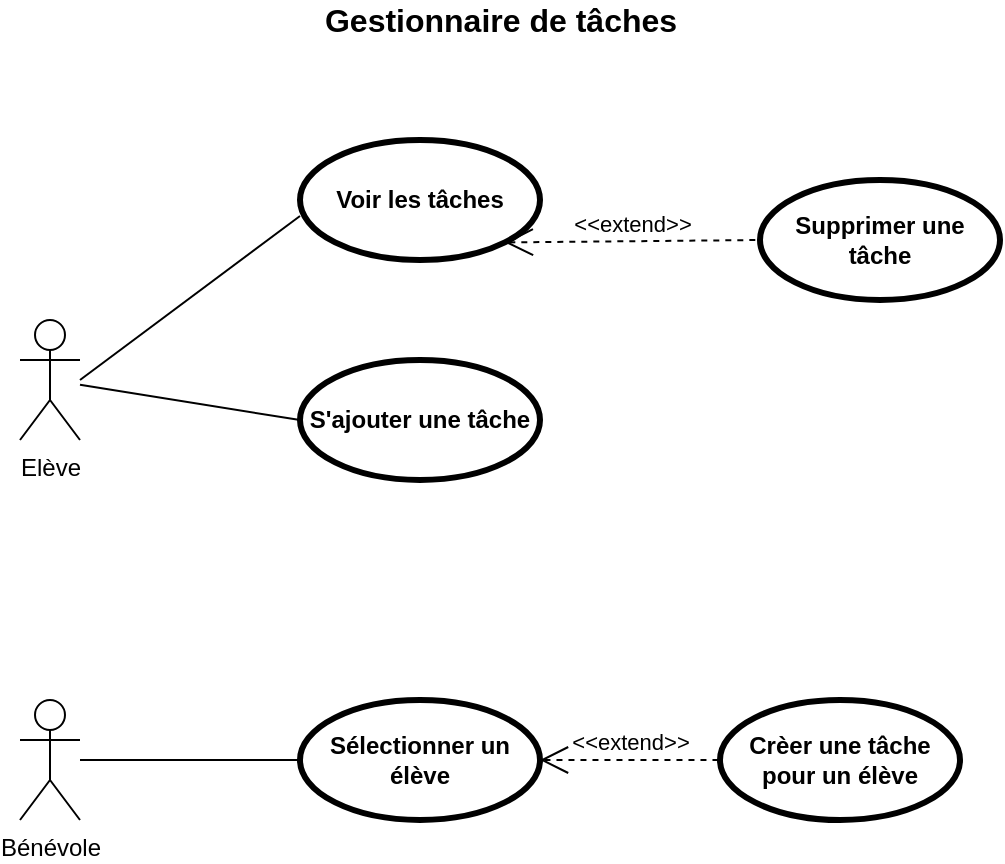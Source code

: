 <mxfile version="20.0.1" type="github">
  <diagram id="wpccjwFJa_wh-Vl-M0VJ" name="Page-1">
    <mxGraphModel dx="1422" dy="794" grid="1" gridSize="10" guides="1" tooltips="1" connect="1" arrows="1" fold="1" page="1" pageScale="1" pageWidth="827" pageHeight="1169" math="0" shadow="0">
      <root>
        <mxCell id="0" />
        <mxCell id="1" parent="0" />
        <mxCell id="4h-IRqhfVynDs1-3WfUB-1" value="Bénévole" style="shape=umlActor;html=1;verticalLabelPosition=bottom;verticalAlign=top;align=center;" parent="1" vertex="1">
          <mxGeometry x="120" y="430" width="30" height="60" as="geometry" />
        </mxCell>
        <mxCell id="4h-IRqhfVynDs1-3WfUB-2" value="Elève" style="shape=umlActor;html=1;verticalLabelPosition=bottom;verticalAlign=top;align=center;" parent="1" vertex="1">
          <mxGeometry x="120" y="240" width="30" height="60" as="geometry" />
        </mxCell>
        <mxCell id="4h-IRqhfVynDs1-3WfUB-3" value="Voir les tâches" style="shape=ellipse;html=1;strokeWidth=3;fontStyle=1;whiteSpace=wrap;align=center;perimeter=ellipsePerimeter;" parent="1" vertex="1">
          <mxGeometry x="260" y="150" width="120" height="60" as="geometry" />
        </mxCell>
        <mxCell id="4h-IRqhfVynDs1-3WfUB-4" value="S&#39;ajouter une tâche" style="shape=ellipse;html=1;strokeWidth=3;fontStyle=1;whiteSpace=wrap;align=center;perimeter=ellipsePerimeter;" parent="1" vertex="1">
          <mxGeometry x="260" y="260" width="120" height="60" as="geometry" />
        </mxCell>
        <mxCell id="4h-IRqhfVynDs1-3WfUB-5" value="Sélectionner un élève" style="shape=ellipse;html=1;strokeWidth=3;fontStyle=1;whiteSpace=wrap;align=center;perimeter=ellipsePerimeter;" parent="1" vertex="1">
          <mxGeometry x="260" y="430" width="120" height="60" as="geometry" />
        </mxCell>
        <mxCell id="4h-IRqhfVynDs1-3WfUB-7" value="Supprimer une tâche" style="shape=ellipse;html=1;strokeWidth=3;fontStyle=1;whiteSpace=wrap;align=center;perimeter=ellipsePerimeter;" parent="1" vertex="1">
          <mxGeometry x="490" y="170" width="120" height="60" as="geometry" />
        </mxCell>
        <mxCell id="4h-IRqhfVynDs1-3WfUB-8" value="&amp;lt;&amp;lt;extend&amp;gt;&amp;gt;" style="edgeStyle=none;html=1;startArrow=open;endArrow=none;startSize=12;verticalAlign=bottom;dashed=1;labelBackgroundColor=none;rounded=0;exitX=1;exitY=1;exitDx=0;exitDy=0;entryX=0;entryY=0.5;entryDx=0;entryDy=0;" parent="1" source="4h-IRqhfVynDs1-3WfUB-3" target="4h-IRqhfVynDs1-3WfUB-7" edge="1">
          <mxGeometry width="160" relative="1" as="geometry">
            <mxPoint x="330" y="390" as="sourcePoint" />
            <mxPoint x="490" y="390" as="targetPoint" />
          </mxGeometry>
        </mxCell>
        <mxCell id="4h-IRqhfVynDs1-3WfUB-10" value="" style="edgeStyle=none;html=1;endArrow=none;verticalAlign=bottom;rounded=0;entryX=0;entryY=0.633;entryDx=0;entryDy=0;entryPerimeter=0;" parent="1" target="4h-IRqhfVynDs1-3WfUB-3" edge="1">
          <mxGeometry width="160" relative="1" as="geometry">
            <mxPoint x="150" y="270" as="sourcePoint" />
            <mxPoint x="490" y="390" as="targetPoint" />
          </mxGeometry>
        </mxCell>
        <mxCell id="4h-IRqhfVynDs1-3WfUB-11" value="" style="edgeStyle=none;html=1;endArrow=none;verticalAlign=bottom;rounded=0;entryX=0;entryY=0.5;entryDx=0;entryDy=0;" parent="1" source="4h-IRqhfVynDs1-3WfUB-2" target="4h-IRqhfVynDs1-3WfUB-4" edge="1">
          <mxGeometry width="160" relative="1" as="geometry">
            <mxPoint x="330" y="390" as="sourcePoint" />
            <mxPoint x="490" y="390" as="targetPoint" />
          </mxGeometry>
        </mxCell>
        <mxCell id="4h-IRqhfVynDs1-3WfUB-12" value="" style="edgeStyle=none;html=1;endArrow=none;verticalAlign=bottom;rounded=0;entryX=0;entryY=0.5;entryDx=0;entryDy=0;" parent="1" source="4h-IRqhfVynDs1-3WfUB-1" target="4h-IRqhfVynDs1-3WfUB-5" edge="1">
          <mxGeometry width="160" relative="1" as="geometry">
            <mxPoint x="330" y="390" as="sourcePoint" />
            <mxPoint x="490" y="390" as="targetPoint" />
          </mxGeometry>
        </mxCell>
        <mxCell id="4h-IRqhfVynDs1-3WfUB-13" value="Crèer une tâche pour un élève" style="shape=ellipse;html=1;strokeWidth=3;fontStyle=1;whiteSpace=wrap;align=center;perimeter=ellipsePerimeter;" parent="1" vertex="1">
          <mxGeometry x="470" y="430" width="120" height="60" as="geometry" />
        </mxCell>
        <mxCell id="4h-IRqhfVynDs1-3WfUB-14" value="&amp;lt;&amp;lt;extend&amp;gt;&amp;gt;" style="edgeStyle=none;html=1;startArrow=open;endArrow=none;startSize=12;verticalAlign=bottom;dashed=1;labelBackgroundColor=none;rounded=0;entryX=0;entryY=0.5;entryDx=0;entryDy=0;exitX=1;exitY=0.5;exitDx=0;exitDy=0;" parent="1" source="4h-IRqhfVynDs1-3WfUB-5" target="4h-IRqhfVynDs1-3WfUB-13" edge="1">
          <mxGeometry width="160" relative="1" as="geometry">
            <mxPoint x="330" y="390" as="sourcePoint" />
            <mxPoint x="490" y="390" as="targetPoint" />
          </mxGeometry>
        </mxCell>
        <mxCell id="9NXpjn9qz2vSxmb4hvKr-1" value="&lt;b&gt;&lt;font style=&quot;font-size: 16px;&quot;&gt;Gestionnaire de tâches&lt;/font&gt;&lt;/b&gt;" style="text;html=1;align=center;verticalAlign=middle;resizable=0;points=[];autosize=1;strokeColor=none;fillColor=none;" vertex="1" parent="1">
          <mxGeometry x="265" y="80" width="190" height="20" as="geometry" />
        </mxCell>
      </root>
    </mxGraphModel>
  </diagram>
</mxfile>
